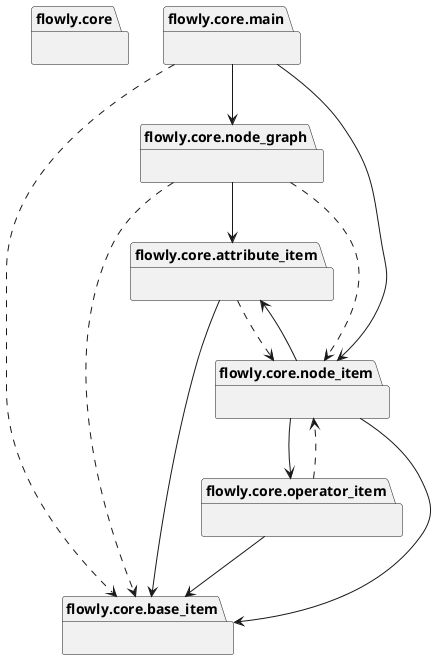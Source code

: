 @startuml packages
set namespaceSeparator none
package "flowly.core" as flowly.core {
}
package "flowly.core.attribute_item" as flowly.core.attribute_item {
}
package "flowly.core.base_item" as flowly.core.base_item {
}
package "flowly.core.main" as flowly.core.main {
}
package "flowly.core.node_graph" as flowly.core.node_graph {
}
package "flowly.core.node_item" as flowly.core.node_item {
}
package "flowly.core.operator_item" as flowly.core.operator_item {
}
flowly.core.attribute_item --> flowly.core.base_item
flowly.core.main --> flowly.core.node_graph
flowly.core.main --> flowly.core.node_item
flowly.core.node_graph --> flowly.core.attribute_item
flowly.core.node_item --> flowly.core.attribute_item
flowly.core.node_item --> flowly.core.base_item
flowly.core.node_item --> flowly.core.operator_item
flowly.core.operator_item --> flowly.core.base_item
flowly.core.attribute_item ..> flowly.core.node_item
flowly.core.main ..> flowly.core.base_item
flowly.core.node_graph ..> flowly.core.base_item
flowly.core.node_graph ..> flowly.core.node_item
flowly.core.operator_item ..> flowly.core.node_item
@enduml
